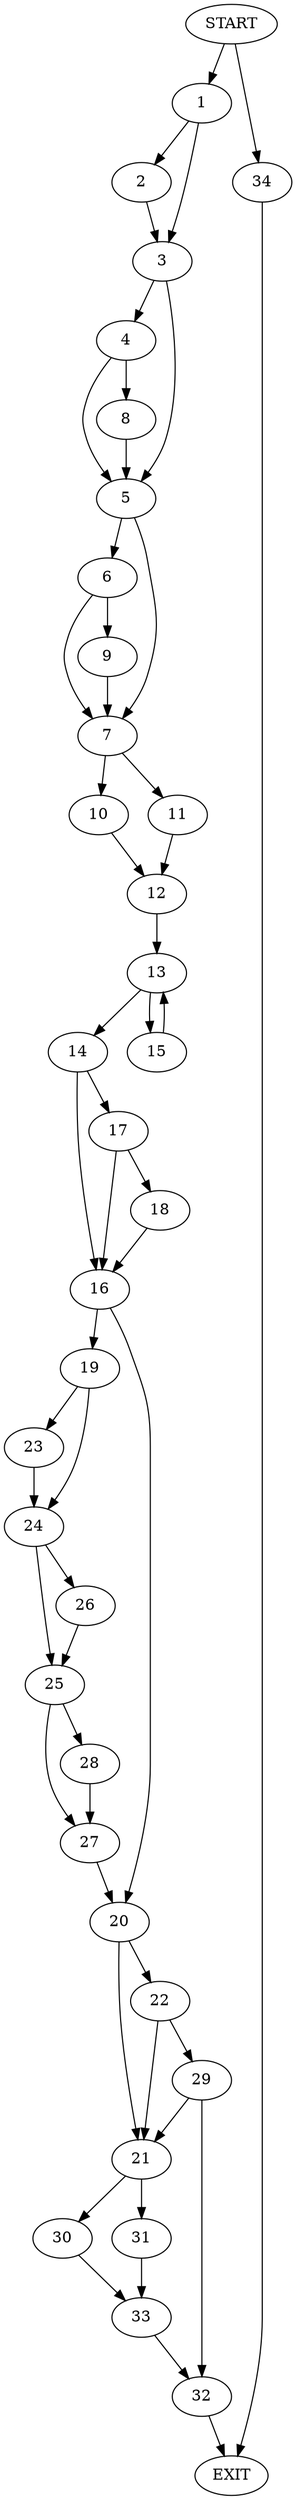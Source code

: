 digraph {
0 [label="START"]
35 [label="EXIT"]
0 -> 1
1 -> 2
1 -> 3
2 -> 3
3 -> 4
3 -> 5
5 -> 6
5 -> 7
4 -> 8
4 -> 5
8 -> 5
6 -> 7
6 -> 9
7 -> 10
7 -> 11
9 -> 7
11 -> 12
10 -> 12
12 -> 13
13 -> 14
13 -> 15
14 -> 16
14 -> 17
15 -> 13
17 -> 18
17 -> 16
16 -> 19
16 -> 20
18 -> 16
20 -> 21
20 -> 22
19 -> 23
19 -> 24
24 -> 25
24 -> 26
23 -> 24
26 -> 25
25 -> 27
25 -> 28
28 -> 27
27 -> 20
22 -> 21
22 -> 29
21 -> 30
21 -> 31
29 -> 21
29 -> 32
32 -> 35
31 -> 33
30 -> 33
33 -> 32
0 -> 34
34 -> 35
}
